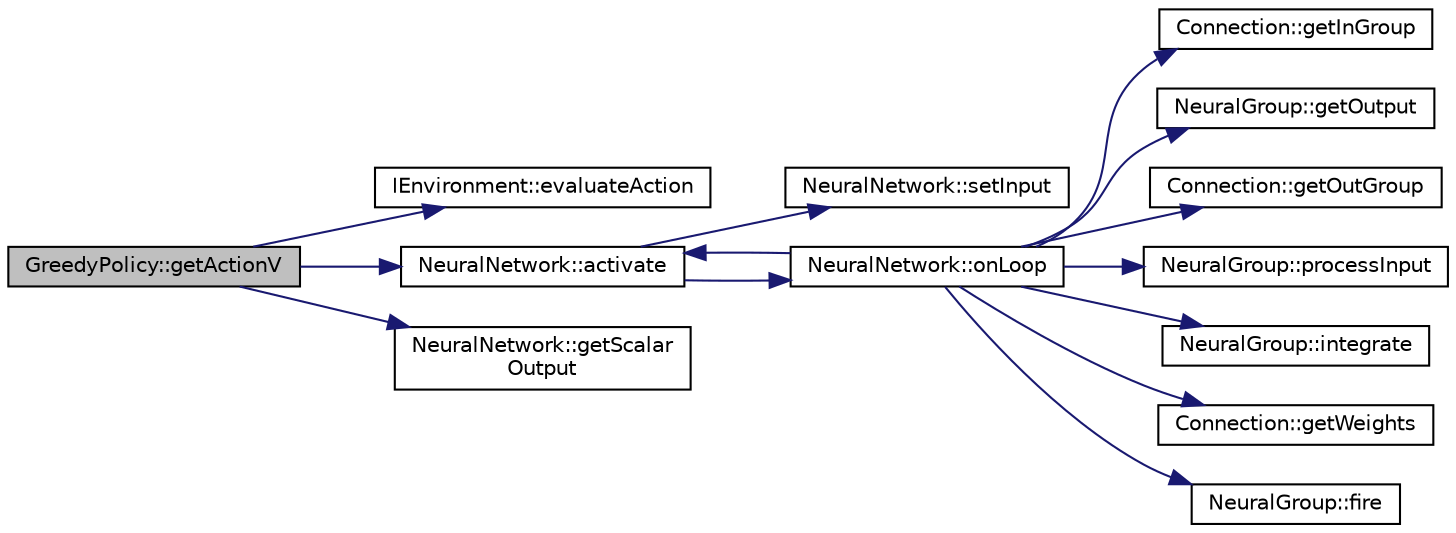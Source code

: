 digraph "GreedyPolicy::getActionV"
{
  edge [fontname="Helvetica",fontsize="10",labelfontname="Helvetica",labelfontsize="10"];
  node [fontname="Helvetica",fontsize="10",shape=record];
  rankdir="LR";
  Node1 [label="GreedyPolicy::getActionV",height=0.2,width=0.4,color="black", fillcolor="grey75", style="filled", fontcolor="black"];
  Node1 -> Node2 [color="midnightblue",fontsize="10",style="solid",fontname="Helvetica"];
  Node2 [label="IEnvironment::evaluateAction",height=0.2,width=0.4,color="black", fillcolor="white", style="filled",URL="$class_i_environment.html#a7b763a5722643b0007294ccfacaaf28e"];
  Node1 -> Node3 [color="midnightblue",fontsize="10",style="solid",fontname="Helvetica"];
  Node3 [label="NeuralNetwork::activate",height=0.2,width=0.4,color="black", fillcolor="white", style="filled",URL="$class_neural_network.html#a3bb1261a1d661e101b6daf0053e04f67"];
  Node3 -> Node4 [color="midnightblue",fontsize="10",style="solid",fontname="Helvetica"];
  Node4 [label="NeuralNetwork::setInput",height=0.2,width=0.4,color="black", fillcolor="white", style="filled",URL="$class_neural_network.html#aad2e2758c18af40e98c2fe40f9ef2982"];
  Node3 -> Node5 [color="midnightblue",fontsize="10",style="solid",fontname="Helvetica"];
  Node5 [label="NeuralNetwork::onLoop",height=0.2,width=0.4,color="black", fillcolor="white", style="filled",URL="$class_neural_network.html#a4044438cda6aba54b4e206fc4ed68db0"];
  Node5 -> Node6 [color="midnightblue",fontsize="10",style="solid",fontname="Helvetica"];
  Node6 [label="Connection::getInGroup",height=0.2,width=0.4,color="black", fillcolor="white", style="filled",URL="$class_connection.html#a2c9f5f0f410c2b59fd9784afd8b19595"];
  Node5 -> Node7 [color="midnightblue",fontsize="10",style="solid",fontname="Helvetica"];
  Node7 [label="NeuralGroup::getOutput",height=0.2,width=0.4,color="black", fillcolor="white", style="filled",URL="$class_neural_group.html#a34f6070fcf39d5ead845132bd6fb77f6"];
  Node5 -> Node8 [color="midnightblue",fontsize="10",style="solid",fontname="Helvetica"];
  Node8 [label="Connection::getOutGroup",height=0.2,width=0.4,color="black", fillcolor="white", style="filled",URL="$class_connection.html#aa090022b0b33dc2ce0d5aa777f9a713d"];
  Node5 -> Node9 [color="midnightblue",fontsize="10",style="solid",fontname="Helvetica"];
  Node9 [label="NeuralGroup::processInput",height=0.2,width=0.4,color="black", fillcolor="white", style="filled",URL="$class_neural_group.html#ae7f141e766dc5cbbcdae8f20b589fe58"];
  Node5 -> Node10 [color="midnightblue",fontsize="10",style="solid",fontname="Helvetica"];
  Node10 [label="NeuralGroup::integrate",height=0.2,width=0.4,color="black", fillcolor="white", style="filled",URL="$class_neural_group.html#a082aa6bf07f9acce8273bdd64ff2f801"];
  Node5 -> Node11 [color="midnightblue",fontsize="10",style="solid",fontname="Helvetica"];
  Node11 [label="Connection::getWeights",height=0.2,width=0.4,color="black", fillcolor="white", style="filled",URL="$class_connection.html#a8fb1bd48d6a160a858a0eb817a1a448d"];
  Node5 -> Node12 [color="midnightblue",fontsize="10",style="solid",fontname="Helvetica"];
  Node12 [label="NeuralGroup::fire",height=0.2,width=0.4,color="black", fillcolor="white", style="filled",URL="$class_neural_group.html#ac6e81149dc216c780e6b551dce8ada52"];
  Node5 -> Node3 [color="midnightblue",fontsize="10",style="solid",fontname="Helvetica"];
  Node1 -> Node13 [color="midnightblue",fontsize="10",style="solid",fontname="Helvetica"];
  Node13 [label="NeuralNetwork::getScalar\lOutput",height=0.2,width=0.4,color="black", fillcolor="white", style="filled",URL="$class_neural_network.html#a8f0fa54c6d82f176a59a838f3bf36661"];
}
